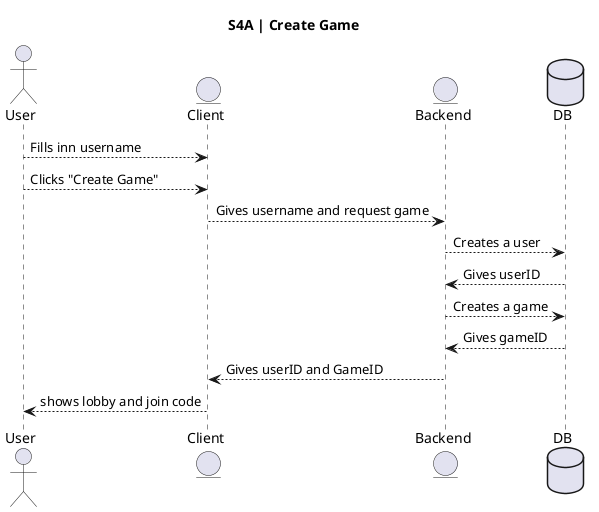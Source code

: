 @startuml

title S4A | Create Game

actor User
entity Client
entity Backend
database DB

User --> Client : Fills inn username
User --> Client : Clicks "Create Game"
Client --> Backend : Gives username and request game
Backend --> DB : Creates a user
DB --> Backend : Gives userID
Backend --> DB : Creates a game
DB --> Backend : Gives gameID
Backend --> Client : Gives userID and GameID
Client --> User : shows lobby and join code

@enduml
